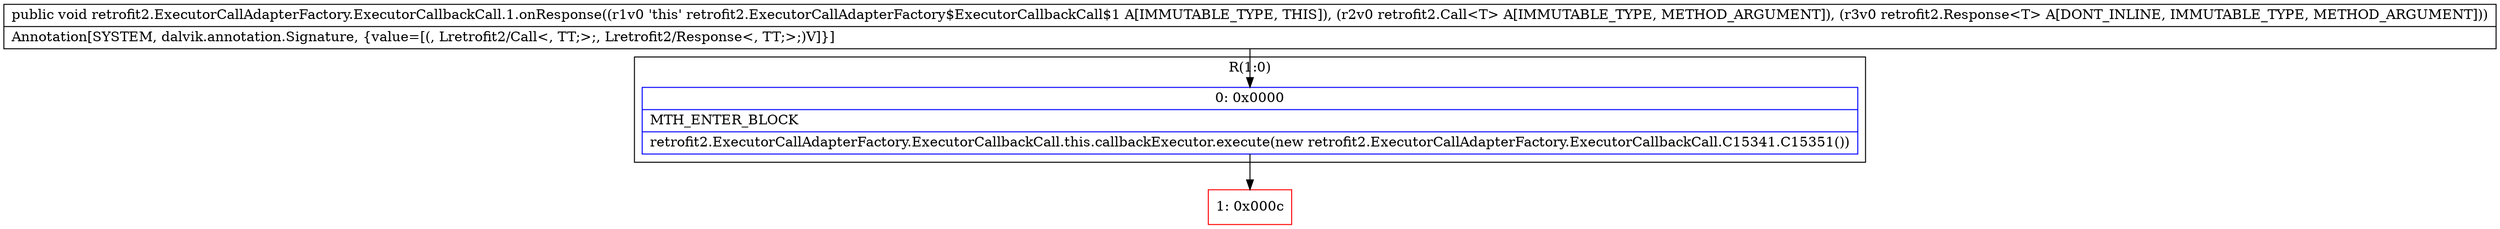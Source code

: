 digraph "CFG forretrofit2.ExecutorCallAdapterFactory.ExecutorCallbackCall.1.onResponse(Lretrofit2\/Call;Lretrofit2\/Response;)V" {
subgraph cluster_Region_859578269 {
label = "R(1:0)";
node [shape=record,color=blue];
Node_0 [shape=record,label="{0\:\ 0x0000|MTH_ENTER_BLOCK\l|retrofit2.ExecutorCallAdapterFactory.ExecutorCallbackCall.this.callbackExecutor.execute(new retrofit2.ExecutorCallAdapterFactory.ExecutorCallbackCall.C15341.C15351())\l}"];
}
Node_1 [shape=record,color=red,label="{1\:\ 0x000c}"];
MethodNode[shape=record,label="{public void retrofit2.ExecutorCallAdapterFactory.ExecutorCallbackCall.1.onResponse((r1v0 'this' retrofit2.ExecutorCallAdapterFactory$ExecutorCallbackCall$1 A[IMMUTABLE_TYPE, THIS]), (r2v0 retrofit2.Call\<T\> A[IMMUTABLE_TYPE, METHOD_ARGUMENT]), (r3v0 retrofit2.Response\<T\> A[DONT_INLINE, IMMUTABLE_TYPE, METHOD_ARGUMENT]))  | Annotation[SYSTEM, dalvik.annotation.Signature, \{value=[(, Lretrofit2\/Call\<, TT;\>;, Lretrofit2\/Response\<, TT;\>;)V]\}]\l}"];
MethodNode -> Node_0;
Node_0 -> Node_1;
}

